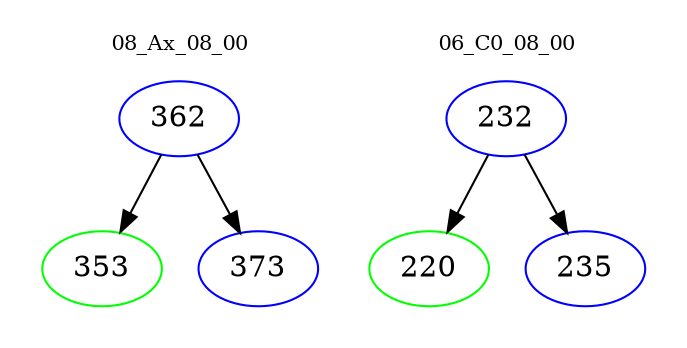 digraph{
subgraph cluster_0 {
color = white
label = "08_Ax_08_00";
fontsize=10;
T0_362 [label="362", color="blue"]
T0_362 -> T0_353 [color="black"]
T0_353 [label="353", color="green"]
T0_362 -> T0_373 [color="black"]
T0_373 [label="373", color="blue"]
}
subgraph cluster_1 {
color = white
label = "06_C0_08_00";
fontsize=10;
T1_232 [label="232", color="blue"]
T1_232 -> T1_220 [color="black"]
T1_220 [label="220", color="green"]
T1_232 -> T1_235 [color="black"]
T1_235 [label="235", color="blue"]
}
}
